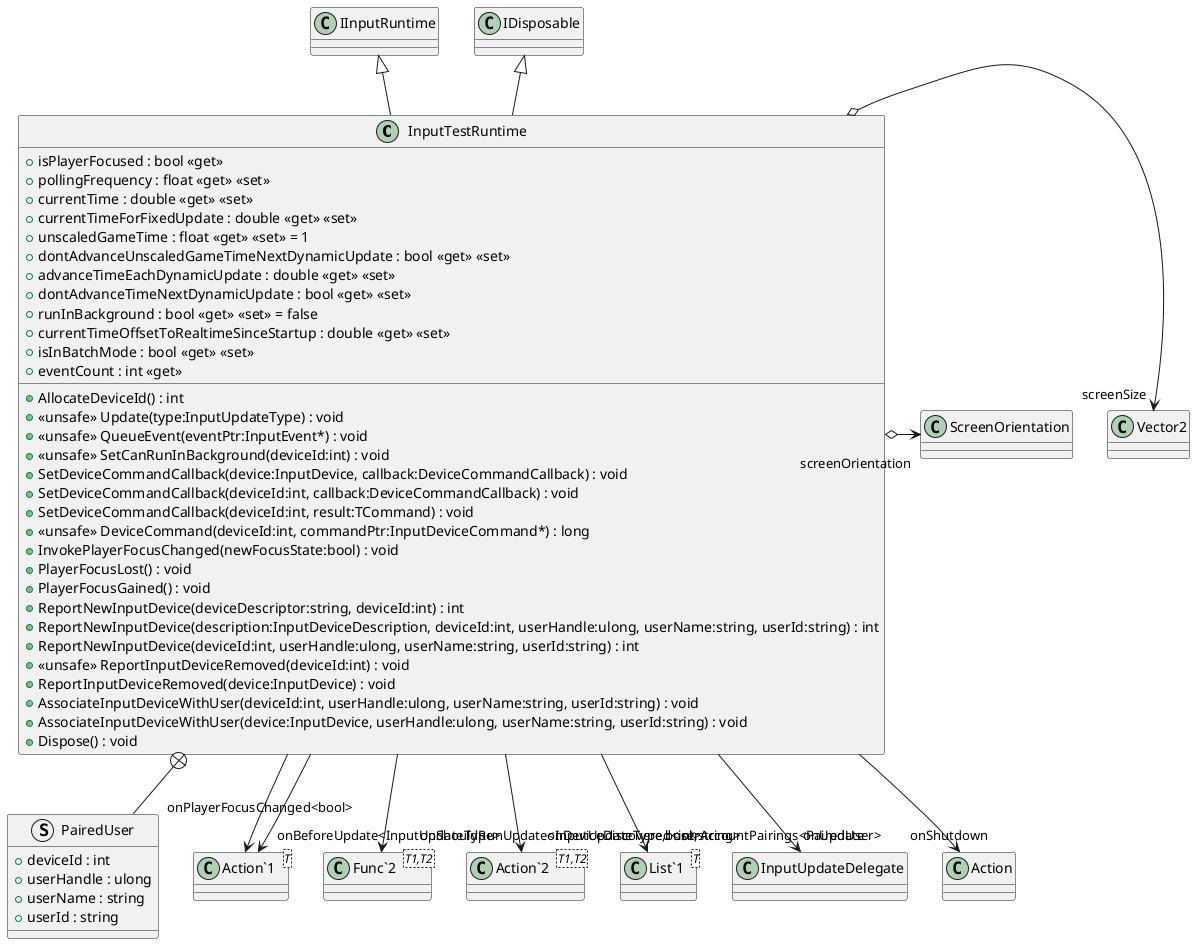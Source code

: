 @startuml
class InputTestRuntime {
    + AllocateDeviceId() : int
    + <<unsafe>> Update(type:InputUpdateType) : void
    + <<unsafe>> QueueEvent(eventPtr:InputEvent*) : void
    + <<unsafe>> SetCanRunInBackground(deviceId:int) : void
    + SetDeviceCommandCallback(device:InputDevice, callback:DeviceCommandCallback) : void
    + SetDeviceCommandCallback(deviceId:int, callback:DeviceCommandCallback) : void
    + SetDeviceCommandCallback(deviceId:int, result:TCommand) : void
    + <<unsafe>> DeviceCommand(deviceId:int, commandPtr:InputDeviceCommand*) : long
    + InvokePlayerFocusChanged(newFocusState:bool) : void
    + PlayerFocusLost() : void
    + PlayerFocusGained() : void
    + ReportNewInputDevice(deviceDescriptor:string, deviceId:int) : int
    + ReportNewInputDevice(description:InputDeviceDescription, deviceId:int, userHandle:ulong, userName:string, userId:string) : int
    + ReportNewInputDevice(deviceId:int, userHandle:ulong, userName:string, userId:string) : int
    + <<unsafe>> ReportInputDeviceRemoved(deviceId:int) : void
    + ReportInputDeviceRemoved(device:InputDevice) : void
    + AssociateInputDeviceWithUser(deviceId:int, userHandle:ulong, userName:string, userId:string) : void
    + AssociateInputDeviceWithUser(device:InputDevice, userHandle:ulong, userName:string, userId:string) : void
    + isPlayerFocused : bool <<get>>
    + pollingFrequency : float <<get>> <<set>>
    + currentTime : double <<get>> <<set>>
    + currentTimeForFixedUpdate : double <<get>> <<set>>
    + unscaledGameTime : float <<get>> <<set>> = 1
    + dontAdvanceUnscaledGameTimeNextDynamicUpdate : bool <<get>> <<set>>
    + advanceTimeEachDynamicUpdate : double <<get>> <<set>>
    + dontAdvanceTimeNextDynamicUpdate : bool <<get>> <<set>>
    + runInBackground : bool <<get>> <<set>> = false
    + Dispose() : void
    + currentTimeOffsetToRealtimeSinceStartup : double <<get>> <<set>>
    + isInBatchMode : bool <<get>> <<set>>
    + eventCount : int <<get>>
}
struct PairedUser {
    + deviceId : int
    + userHandle : ulong
    + userName : string
    + userId : string
}
class "Action`1"<T> {
}
class "Func`2"<T1,T2> {
}
class "Action`2"<T1,T2> {
}
class "List`1"<T> {
}
IInputRuntime <|-- InputTestRuntime
IDisposable <|-- InputTestRuntime
InputTestRuntime --> "onUpdate" InputUpdateDelegate
InputTestRuntime --> "onBeforeUpdate<InputUpdateType>" "Action`1"
InputTestRuntime --> "onShouldRunUpdate<InputUpdateType,bool>" "Func`2"
InputTestRuntime --> "onDeviceDiscovered<int,string>" "Action`2"
InputTestRuntime --> "onShutdown" Action
InputTestRuntime --> "onPlayerFocusChanged<bool>" "Action`1"
InputTestRuntime o-> "screenSize" Vector2
InputTestRuntime o-> "screenOrientation" ScreenOrientation
InputTestRuntime --> "userAccountPairings<PairedUser>" "List`1"
InputTestRuntime +-- PairedUser
@enduml
